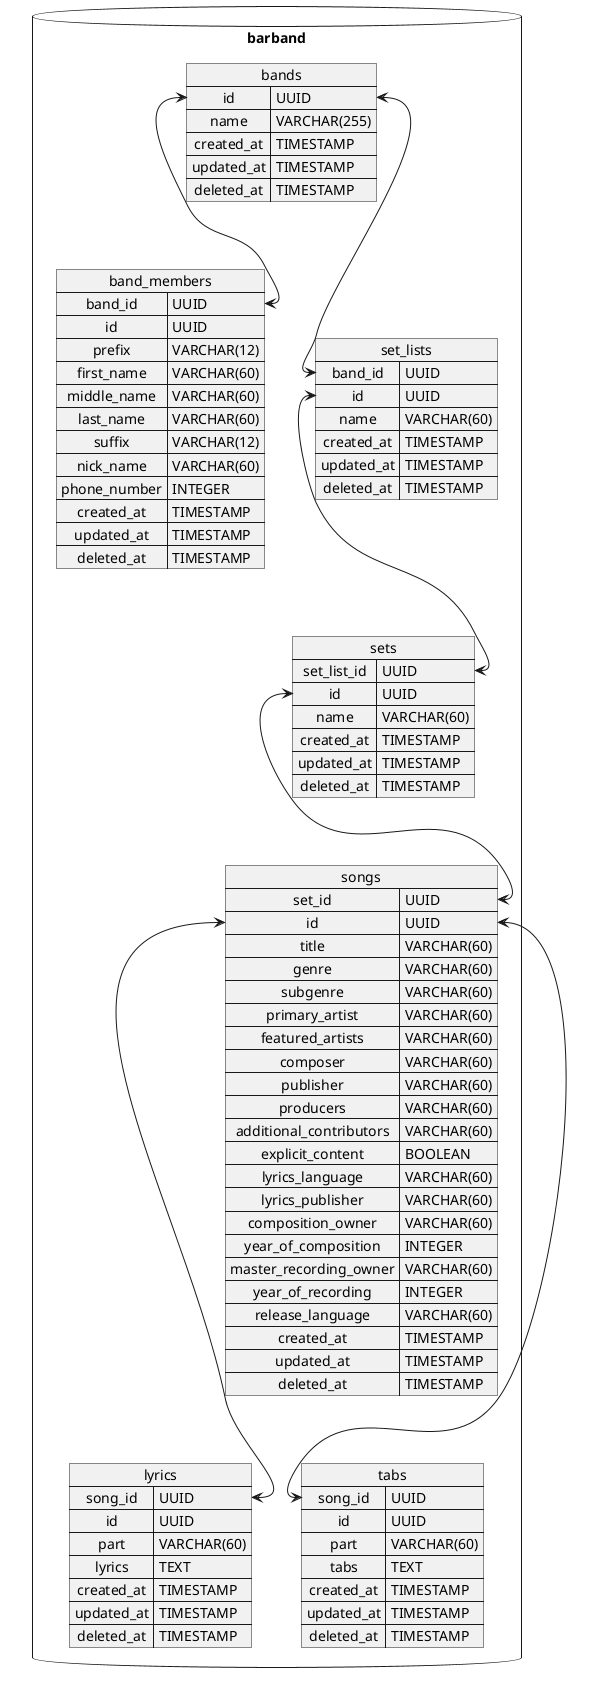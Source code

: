 @startuml
database barband {
	map bands {
		id => UUID
		name => VARCHAR(255)
		created_at => TIMESTAMP
		updated_at => TIMESTAMP
		deleted_at => TIMESTAMP
	}
	map band_members {
		band_id => UUID
		id => UUID
		prefix => VARCHAR(12)
		first_name => VARCHAR(60)
		middle_name => VARCHAR(60)
		last_name => VARCHAR(60)
		suffix => VARCHAR(12)
		nick_name => VARCHAR(60)
		phone_number => INTEGER
		created_at => TIMESTAMP
		updated_at => TIMESTAMP
		deleted_at => TIMESTAMP
	}
	map set_lists {
		band_id => UUID
		id => UUID
		name => VARCHAR(60)
		created_at => TIMESTAMP
		updated_at => TIMESTAMP
		deleted_at => TIMESTAMP
	}
	map sets {
		set_list_id => UUID
		id => UUID
		name => VARCHAR(60)
		created_at => TIMESTAMP
		updated_at => TIMESTAMP
		deleted_at => TIMESTAMP
	}
	map songs {
		set_id => UUID
		id => UUID
		title => VARCHAR(60)
		genre => VARCHAR(60)
		subgenre => VARCHAR(60)
		primary_artist => VARCHAR(60)
		featured_artists => VARCHAR(60)
		composer => VARCHAR(60)
		publisher => VARCHAR(60)
		producers => VARCHAR(60)
		additional_contributors => VARCHAR(60)
		explicit_content => BOOLEAN
		lyrics_language => VARCHAR(60)
		lyrics_publisher => VARCHAR(60)
		composition_owner => VARCHAR(60)
		year_of_composition => INTEGER
		master_recording_owner => VARCHAR(60)
		year_of_recording => INTEGER
		release_language => VARCHAR(60)
		created_at => TIMESTAMP
		updated_at => TIMESTAMP
		deleted_at => TIMESTAMP
	}

	map lyrics {
		song_id => UUID
		id => UUID
		part => VARCHAR(60)
		lyrics => TEXT
		created_at => TIMESTAMP
		updated_at => TIMESTAMP
		deleted_at => TIMESTAMP
	}

	map tabs {
		song_id => UUID
		id => UUID
		part => VARCHAR(60)
		tabs => TEXT
		created_at => TIMESTAMP
		updated_at => TIMESTAMP
		deleted_at => TIMESTAMP
	}

	bands::id <--> band_members::band_id
	bands::id <--> set_lists::band_id
	set_lists::id <--> sets::set_list_id
	sets::id <--> songs::set_id
	songs::id <--> lyrics::song_id
	songs::id <--> tabs::song_id
}
@enduml